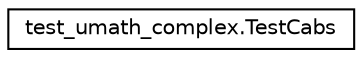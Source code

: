 digraph "Graphical Class Hierarchy"
{
 // LATEX_PDF_SIZE
  edge [fontname="Helvetica",fontsize="10",labelfontname="Helvetica",labelfontsize="10"];
  node [fontname="Helvetica",fontsize="10",shape=record];
  rankdir="LR";
  Node0 [label="test_umath_complex.TestCabs",height=0.2,width=0.4,color="black", fillcolor="white", style="filled",URL="$classtest__umath__complex_1_1TestCabs.html",tooltip=" "];
}
